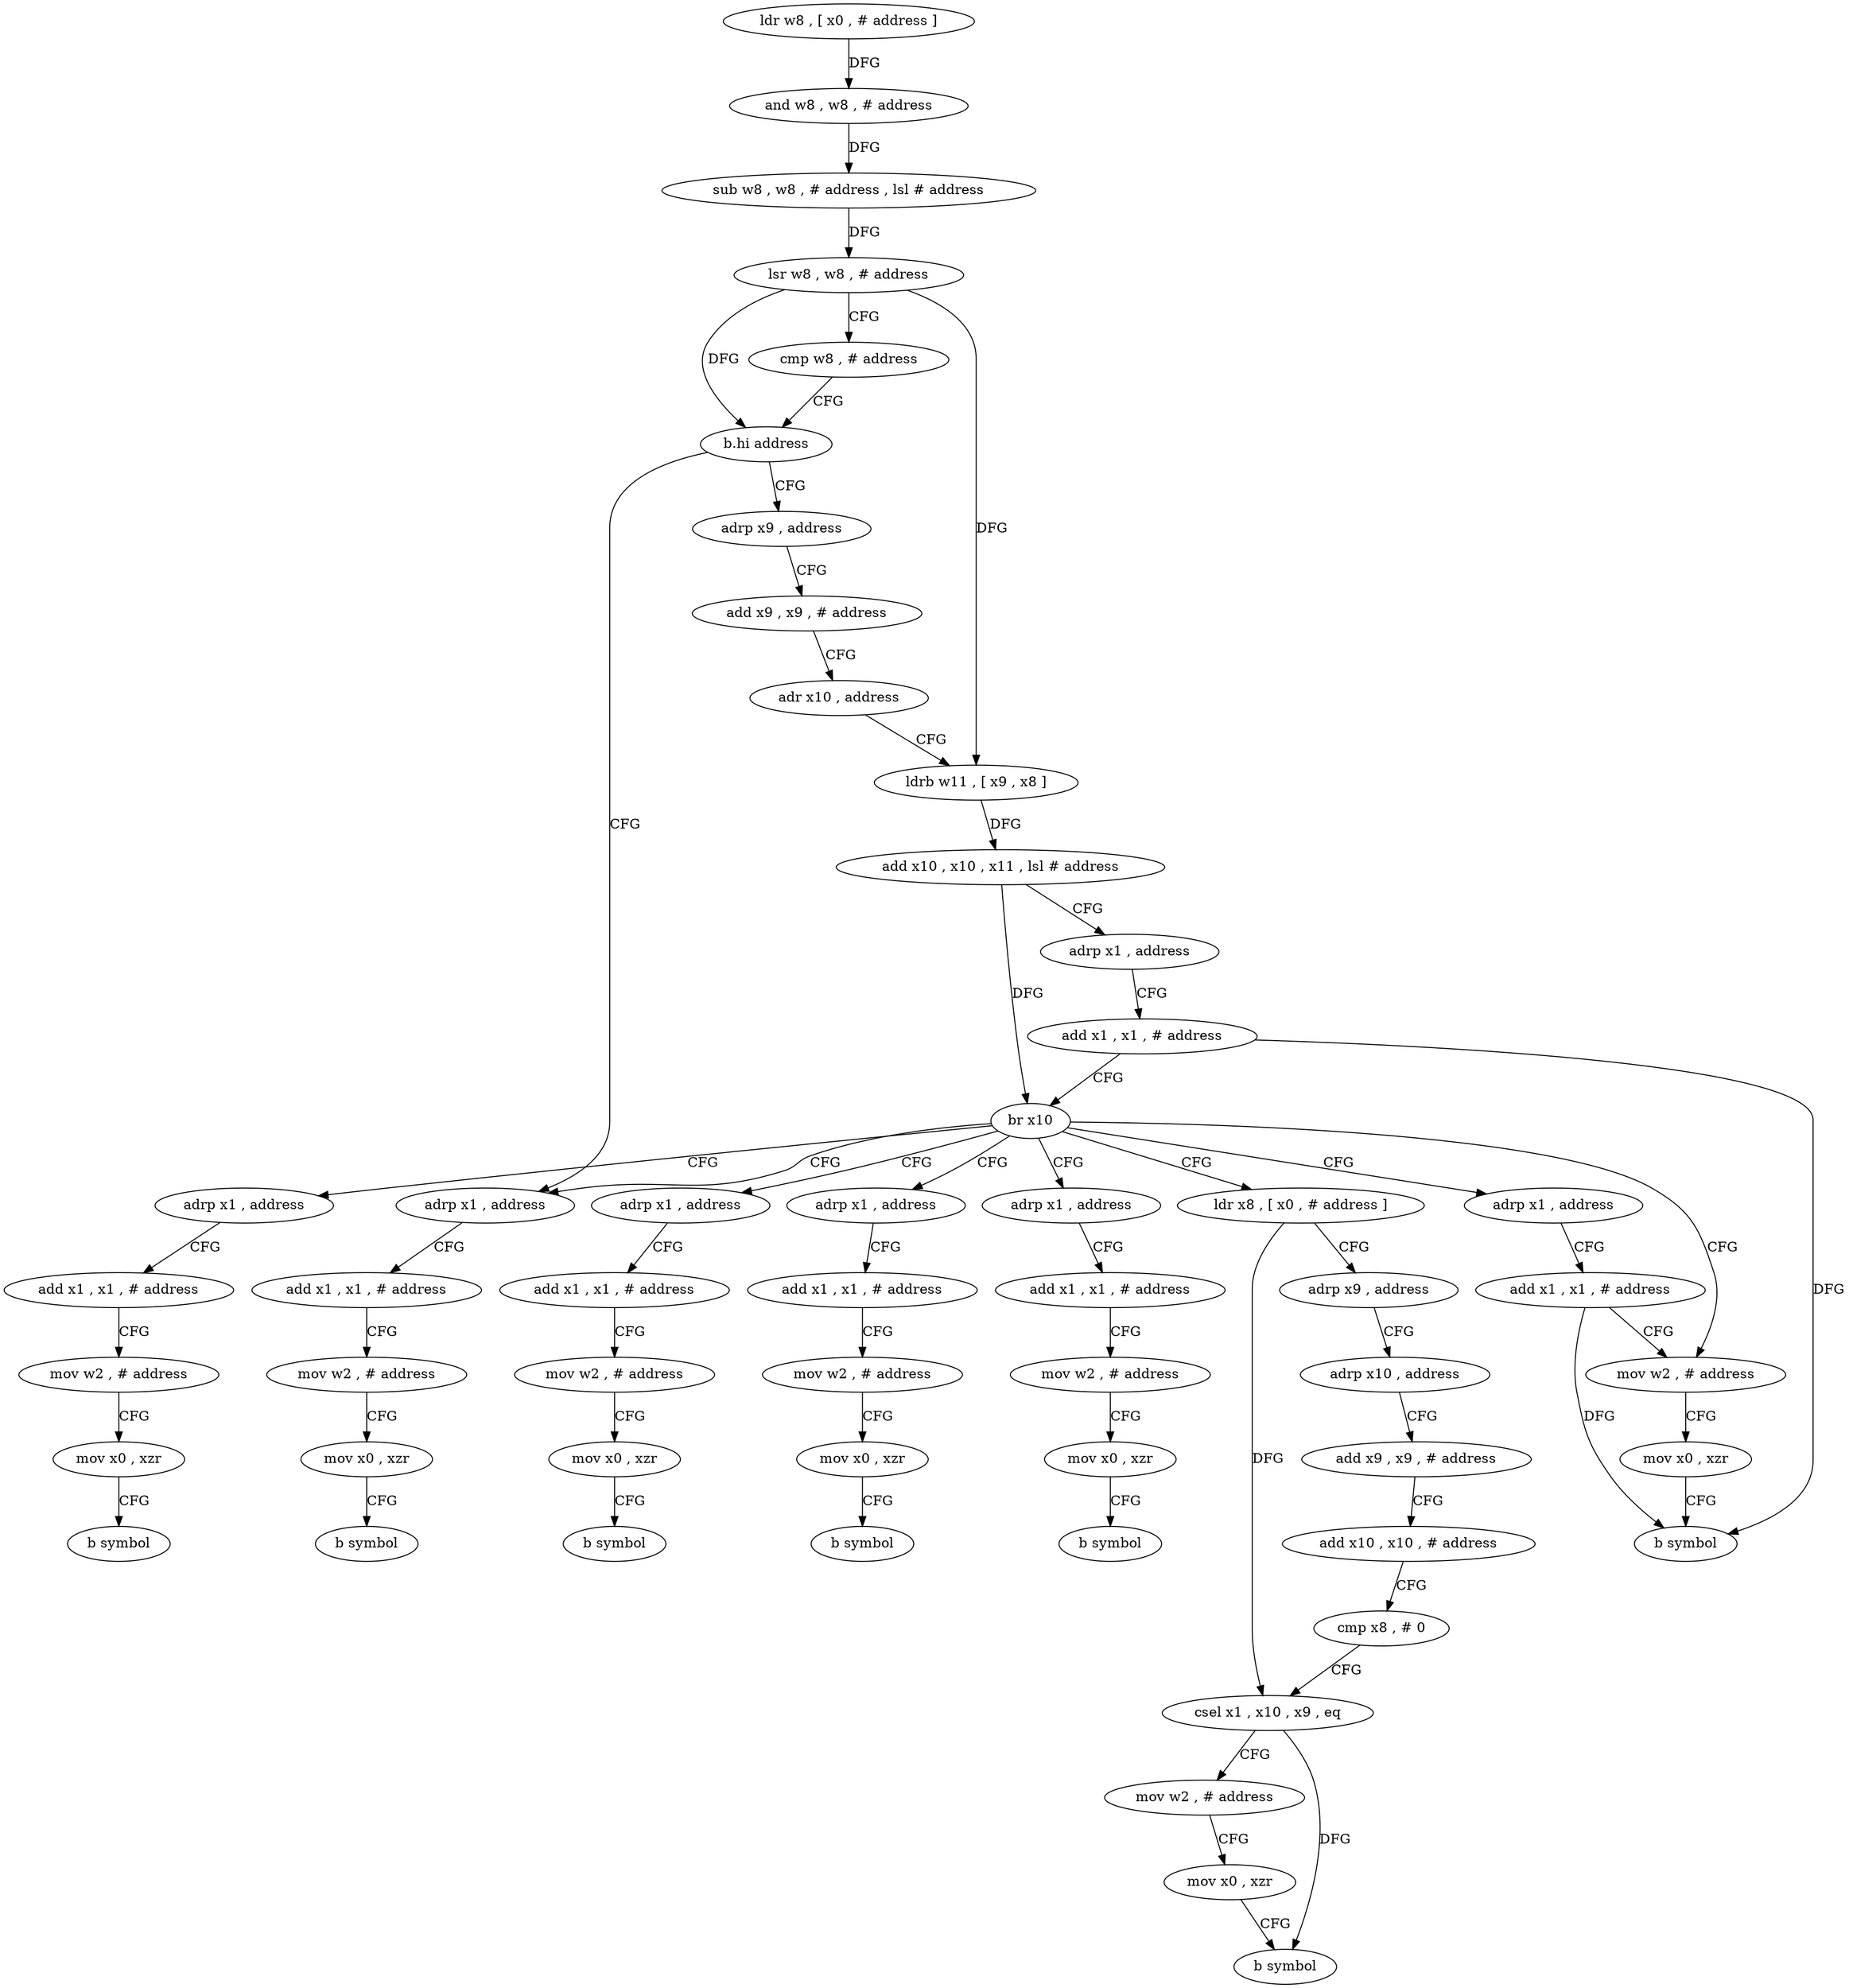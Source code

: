 digraph "func" {
"4236272" [label = "ldr w8 , [ x0 , # address ]" ]
"4236276" [label = "and w8 , w8 , # address" ]
"4236280" [label = "sub w8 , w8 , # address , lsl # address" ]
"4236284" [label = "lsr w8 , w8 , # address" ]
"4236288" [label = "cmp w8 , # address" ]
"4236292" [label = "b.hi address" ]
"4236368" [label = "adrp x1 , address" ]
"4236296" [label = "adrp x9 , address" ]
"4236372" [label = "add x1 , x1 , # address" ]
"4236376" [label = "mov w2 , # address" ]
"4236380" [label = "mov x0 , xzr" ]
"4236384" [label = "b symbol" ]
"4236300" [label = "add x9 , x9 , # address" ]
"4236304" [label = "adr x10 , address" ]
"4236308" [label = "ldrb w11 , [ x9 , x8 ]" ]
"4236312" [label = "add x10 , x10 , x11 , lsl # address" ]
"4236316" [label = "adrp x1 , address" ]
"4236320" [label = "add x1 , x1 , # address" ]
"4236324" [label = "br x10" ]
"4236328" [label = "adrp x1 , address" ]
"4236336" [label = "mov w2 , # address" ]
"4236348" [label = "adrp x1 , address" ]
"4236388" [label = "adrp x1 , address" ]
"4236408" [label = "adrp x1 , address" ]
"4236428" [label = "adrp x1 , address" ]
"4236448" [label = "ldr x8 , [ x0 , # address ]" ]
"4236332" [label = "add x1 , x1 , # address" ]
"4236340" [label = "mov x0 , xzr" ]
"4236344" [label = "b symbol" ]
"4236352" [label = "add x1 , x1 , # address" ]
"4236356" [label = "mov w2 , # address" ]
"4236360" [label = "mov x0 , xzr" ]
"4236364" [label = "b symbol" ]
"4236392" [label = "add x1 , x1 , # address" ]
"4236396" [label = "mov w2 , # address" ]
"4236400" [label = "mov x0 , xzr" ]
"4236404" [label = "b symbol" ]
"4236412" [label = "add x1 , x1 , # address" ]
"4236416" [label = "mov w2 , # address" ]
"4236420" [label = "mov x0 , xzr" ]
"4236424" [label = "b symbol" ]
"4236432" [label = "add x1 , x1 , # address" ]
"4236436" [label = "mov w2 , # address" ]
"4236440" [label = "mov x0 , xzr" ]
"4236444" [label = "b symbol" ]
"4236452" [label = "adrp x9 , address" ]
"4236456" [label = "adrp x10 , address" ]
"4236460" [label = "add x9 , x9 , # address" ]
"4236464" [label = "add x10 , x10 , # address" ]
"4236468" [label = "cmp x8 , # 0" ]
"4236472" [label = "csel x1 , x10 , x9 , eq" ]
"4236476" [label = "mov w2 , # address" ]
"4236480" [label = "mov x0 , xzr" ]
"4236484" [label = "b symbol" ]
"4236272" -> "4236276" [ label = "DFG" ]
"4236276" -> "4236280" [ label = "DFG" ]
"4236280" -> "4236284" [ label = "DFG" ]
"4236284" -> "4236288" [ label = "CFG" ]
"4236284" -> "4236292" [ label = "DFG" ]
"4236284" -> "4236308" [ label = "DFG" ]
"4236288" -> "4236292" [ label = "CFG" ]
"4236292" -> "4236368" [ label = "CFG" ]
"4236292" -> "4236296" [ label = "CFG" ]
"4236368" -> "4236372" [ label = "CFG" ]
"4236296" -> "4236300" [ label = "CFG" ]
"4236372" -> "4236376" [ label = "CFG" ]
"4236376" -> "4236380" [ label = "CFG" ]
"4236380" -> "4236384" [ label = "CFG" ]
"4236300" -> "4236304" [ label = "CFG" ]
"4236304" -> "4236308" [ label = "CFG" ]
"4236308" -> "4236312" [ label = "DFG" ]
"4236312" -> "4236316" [ label = "CFG" ]
"4236312" -> "4236324" [ label = "DFG" ]
"4236316" -> "4236320" [ label = "CFG" ]
"4236320" -> "4236324" [ label = "CFG" ]
"4236320" -> "4236344" [ label = "DFG" ]
"4236324" -> "4236328" [ label = "CFG" ]
"4236324" -> "4236336" [ label = "CFG" ]
"4236324" -> "4236348" [ label = "CFG" ]
"4236324" -> "4236368" [ label = "CFG" ]
"4236324" -> "4236388" [ label = "CFG" ]
"4236324" -> "4236408" [ label = "CFG" ]
"4236324" -> "4236428" [ label = "CFG" ]
"4236324" -> "4236448" [ label = "CFG" ]
"4236328" -> "4236332" [ label = "CFG" ]
"4236336" -> "4236340" [ label = "CFG" ]
"4236348" -> "4236352" [ label = "CFG" ]
"4236388" -> "4236392" [ label = "CFG" ]
"4236408" -> "4236412" [ label = "CFG" ]
"4236428" -> "4236432" [ label = "CFG" ]
"4236448" -> "4236452" [ label = "CFG" ]
"4236448" -> "4236472" [ label = "DFG" ]
"4236332" -> "4236336" [ label = "CFG" ]
"4236332" -> "4236344" [ label = "DFG" ]
"4236340" -> "4236344" [ label = "CFG" ]
"4236352" -> "4236356" [ label = "CFG" ]
"4236356" -> "4236360" [ label = "CFG" ]
"4236360" -> "4236364" [ label = "CFG" ]
"4236392" -> "4236396" [ label = "CFG" ]
"4236396" -> "4236400" [ label = "CFG" ]
"4236400" -> "4236404" [ label = "CFG" ]
"4236412" -> "4236416" [ label = "CFG" ]
"4236416" -> "4236420" [ label = "CFG" ]
"4236420" -> "4236424" [ label = "CFG" ]
"4236432" -> "4236436" [ label = "CFG" ]
"4236436" -> "4236440" [ label = "CFG" ]
"4236440" -> "4236444" [ label = "CFG" ]
"4236452" -> "4236456" [ label = "CFG" ]
"4236456" -> "4236460" [ label = "CFG" ]
"4236460" -> "4236464" [ label = "CFG" ]
"4236464" -> "4236468" [ label = "CFG" ]
"4236468" -> "4236472" [ label = "CFG" ]
"4236472" -> "4236476" [ label = "CFG" ]
"4236472" -> "4236484" [ label = "DFG" ]
"4236476" -> "4236480" [ label = "CFG" ]
"4236480" -> "4236484" [ label = "CFG" ]
}

